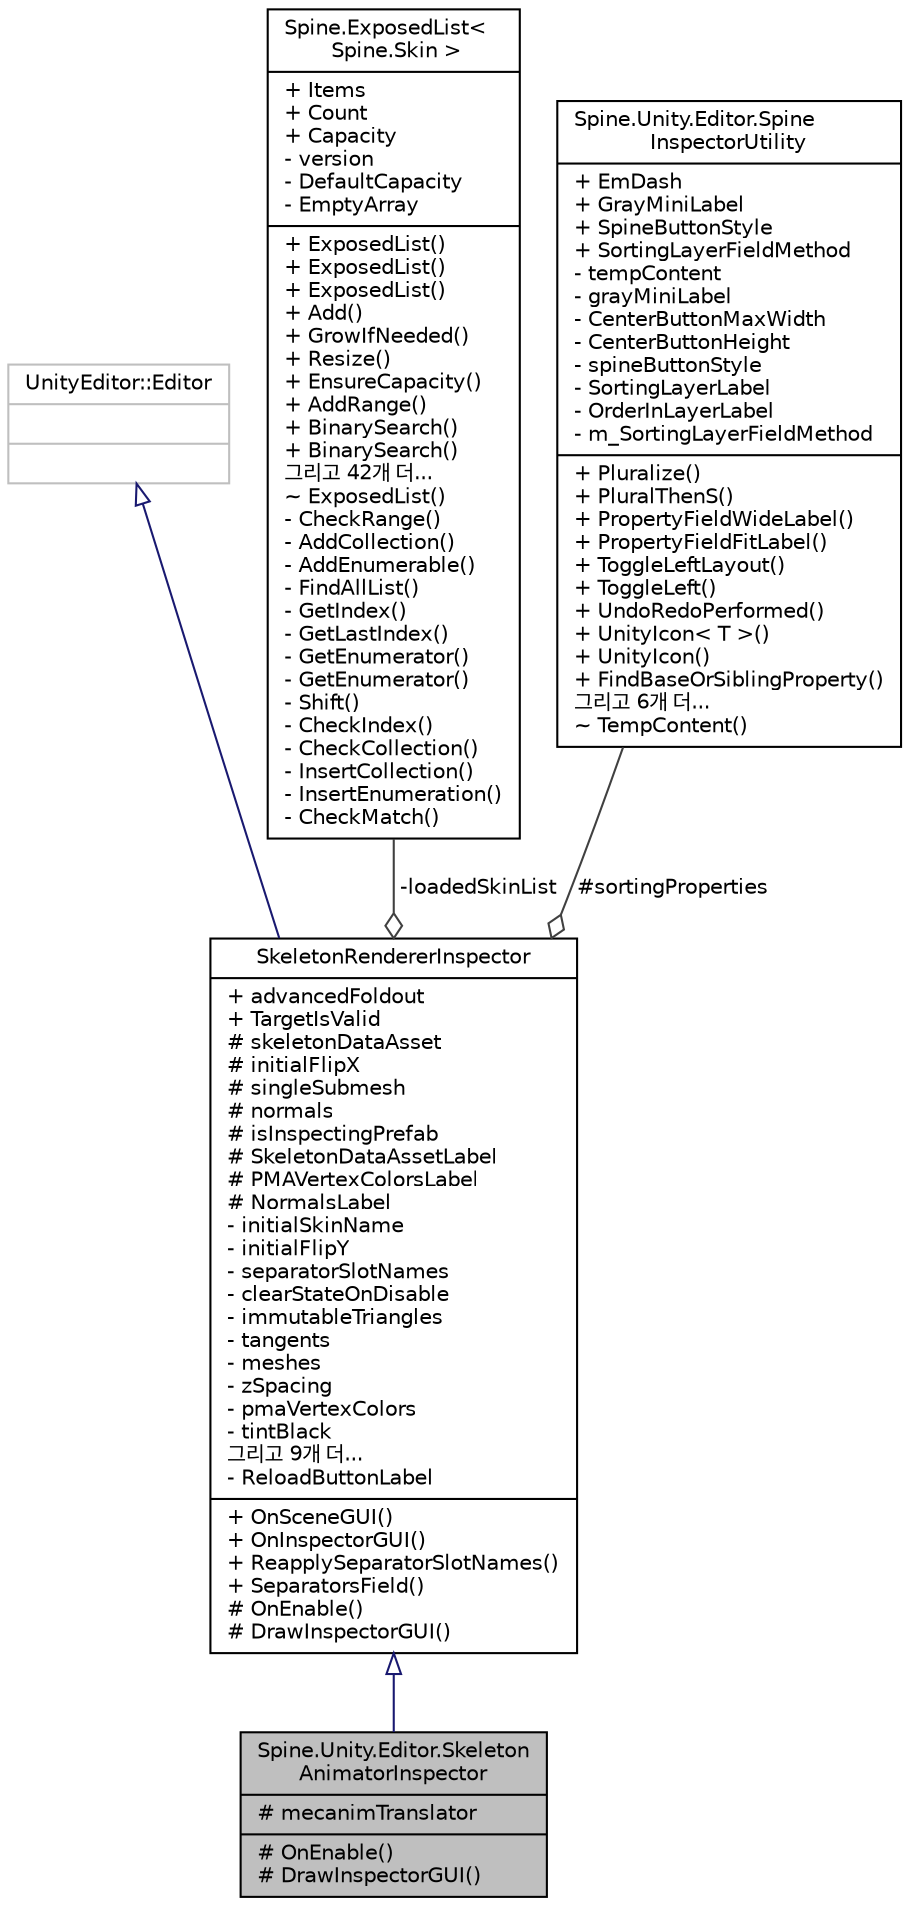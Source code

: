 digraph "Spine.Unity.Editor.SkeletonAnimatorInspector"
{
 // LATEX_PDF_SIZE
  edge [fontname="Helvetica",fontsize="10",labelfontname="Helvetica",labelfontsize="10"];
  node [fontname="Helvetica",fontsize="10",shape=record];
  Node1 [label="{Spine.Unity.Editor.Skeleton\lAnimatorInspector\n|# mecanimTranslator\l|# OnEnable()\l# DrawInspectorGUI()\l}",height=0.2,width=0.4,color="black", fillcolor="grey75", style="filled", fontcolor="black",tooltip=" "];
  Node2 -> Node1 [dir="back",color="midnightblue",fontsize="10",style="solid",arrowtail="onormal",fontname="Helvetica"];
  Node2 [label="{SkeletonRendererInspector\n|+ advancedFoldout\l+ TargetIsValid\l# skeletonDataAsset\l# initialFlipX\l# singleSubmesh\l# normals\l# isInspectingPrefab\l# SkeletonDataAssetLabel\l# PMAVertexColorsLabel\l# NormalsLabel\l- initialSkinName\l- initialFlipY\l- separatorSlotNames\l- clearStateOnDisable\l- immutableTriangles\l- tangents\l- meshes\l- zSpacing\l- pmaVertexColors\l- tintBlack\l그리고 9개 더...\l- ReloadButtonLabel\l|+ OnSceneGUI()\l+ OnInspectorGUI()\l+ ReapplySeparatorSlotNames()\l+ SeparatorsField()\l# OnEnable()\l# DrawInspectorGUI()\l}",height=0.2,width=0.4,color="black", fillcolor="white", style="filled",URL="$class_spine_1_1_unity_1_1_editor_1_1_skeleton_renderer_inspector.html",tooltip=" "];
  Node3 -> Node2 [dir="back",color="midnightblue",fontsize="10",style="solid",arrowtail="onormal",fontname="Helvetica"];
  Node3 [label="{UnityEditor::Editor\n||}",height=0.2,width=0.4,color="grey75", fillcolor="white", style="filled",tooltip=" "];
  Node4 -> Node2 [color="grey25",fontsize="10",style="solid",label=" -loadedSkinList" ,arrowhead="odiamond",fontname="Helvetica"];
  Node4 [label="{Spine.ExposedList\<\l Spine.Skin \>\n|+ Items\l+ Count\l+ Capacity\l- version\l- DefaultCapacity\l- EmptyArray\l|+ ExposedList()\l+ ExposedList()\l+ ExposedList()\l+ Add()\l+ GrowIfNeeded()\l+ Resize()\l+ EnsureCapacity()\l+ AddRange()\l+ BinarySearch()\l+ BinarySearch()\l그리고 42개 더...\l~ ExposedList()\l- CheckRange()\l- AddCollection()\l- AddEnumerable()\l- FindAllList()\l- GetIndex()\l- GetLastIndex()\l- GetEnumerator()\l- GetEnumerator()\l- Shift()\l- CheckIndex()\l- CheckCollection()\l- InsertCollection()\l- InsertEnumeration()\l- CheckMatch()\l}",height=0.2,width=0.4,color="black", fillcolor="white", style="filled",URL="$class_spine_1_1_exposed_list.html",tooltip=" "];
  Node5 -> Node2 [color="grey25",fontsize="10",style="solid",label=" #sortingProperties" ,arrowhead="odiamond",fontname="Helvetica"];
  Node5 [label="{Spine.Unity.Editor.Spine\lInspectorUtility\n|+ EmDash\l+ GrayMiniLabel\l+ SpineButtonStyle\l+ SortingLayerFieldMethod\l- tempContent\l- grayMiniLabel\l- CenterButtonMaxWidth\l- CenterButtonHeight\l- spineButtonStyle\l- SortingLayerLabel\l- OrderInLayerLabel\l- m_SortingLayerFieldMethod\l|+ Pluralize()\l+ PluralThenS()\l+ PropertyFieldWideLabel()\l+ PropertyFieldFitLabel()\l+ ToggleLeftLayout()\l+ ToggleLeft()\l+ UndoRedoPerformed()\l+ UnityIcon\< T \>()\l+ UnityIcon()\l+ FindBaseOrSiblingProperty()\l그리고 6개 더...\l~ TempContent()\l}",height=0.2,width=0.4,color="black", fillcolor="white", style="filled",URL="$class_spine_1_1_unity_1_1_editor_1_1_spine_inspector_utility.html",tooltip=" "];
}

